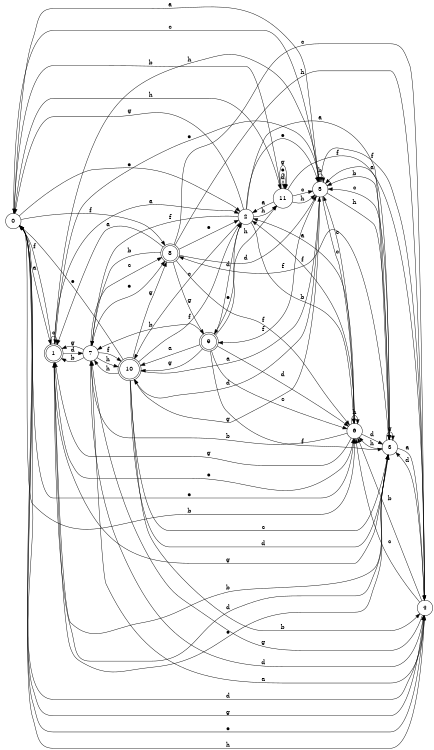 digraph n10_7 {
__start0 [label="" shape="none"];

rankdir=LR;
size="8,5";

s0 [style="filled", color="black", fillcolor="white" shape="circle", label="0"];
s1 [style="rounded,filled", color="black", fillcolor="white" shape="doublecircle", label="1"];
s2 [style="filled", color="black", fillcolor="white" shape="circle", label="2"];
s3 [style="filled", color="black", fillcolor="white" shape="circle", label="3"];
s4 [style="filled", color="black", fillcolor="white" shape="circle", label="4"];
s5 [style="filled", color="black", fillcolor="white" shape="circle", label="5"];
s6 [style="filled", color="black", fillcolor="white" shape="circle", label="6"];
s7 [style="filled", color="black", fillcolor="white" shape="circle", label="7"];
s8 [style="rounded,filled", color="black", fillcolor="white" shape="doublecircle", label="8"];
s9 [style="rounded,filled", color="black", fillcolor="white" shape="doublecircle", label="9"];
s10 [style="rounded,filled", color="black", fillcolor="white" shape="doublecircle", label="10"];
s11 [style="filled", color="black", fillcolor="white" shape="circle", label="11"];
s0 -> s1 [label="a"];
s0 -> s6 [label="b"];
s0 -> s5 [label="c"];
s0 -> s4 [label="d"];
s0 -> s2 [label="e"];
s0 -> s8 [label="f"];
s0 -> s4 [label="g"];
s0 -> s11 [label="h"];
s1 -> s2 [label="a"];
s1 -> s3 [label="b"];
s1 -> s1 [label="c"];
s1 -> s7 [label="d"];
s1 -> s6 [label="e"];
s1 -> s0 [label="f"];
s1 -> s3 [label="g"];
s1 -> s5 [label="h"];
s2 -> s3 [label="a"];
s2 -> s6 [label="b"];
s2 -> s10 [label="c"];
s2 -> s9 [label="d"];
s2 -> s5 [label="e"];
s2 -> s7 [label="f"];
s2 -> s0 [label="g"];
s2 -> s11 [label="h"];
s3 -> s4 [label="a"];
s3 -> s5 [label="b"];
s3 -> s5 [label="c"];
s3 -> s1 [label="d"];
s3 -> s1 [label="e"];
s3 -> s8 [label="f"];
s3 -> s3 [label="g"];
s3 -> s6 [label="h"];
s4 -> s5 [label="a"];
s4 -> s6 [label="b"];
s4 -> s6 [label="c"];
s4 -> s3 [label="d"];
s4 -> s0 [label="e"];
s4 -> s5 [label="f"];
s4 -> s7 [label="g"];
s4 -> s0 [label="h"];
s5 -> s0 [label="a"];
s5 -> s5 [label="b"];
s5 -> s6 [label="c"];
s5 -> s10 [label="d"];
s5 -> s1 [label="e"];
s5 -> s9 [label="f"];
s5 -> s10 [label="g"];
s5 -> s3 [label="h"];
s6 -> s2 [label="a"];
s6 -> s7 [label="b"];
s6 -> s5 [label="c"];
s6 -> s3 [label="d"];
s6 -> s0 [label="e"];
s6 -> s2 [label="f"];
s6 -> s1 [label="g"];
s6 -> s6 [label="h"];
s7 -> s4 [label="a"];
s7 -> s1 [label="b"];
s7 -> s8 [label="c"];
s7 -> s4 [label="d"];
s7 -> s8 [label="e"];
s7 -> s10 [label="f"];
s7 -> s1 [label="g"];
s7 -> s10 [label="h"];
s8 -> s1 [label="a"];
s8 -> s7 [label="b"];
s8 -> s4 [label="c"];
s8 -> s5 [label="d"];
s8 -> s2 [label="e"];
s8 -> s6 [label="f"];
s8 -> s9 [label="g"];
s8 -> s4 [label="h"];
s9 -> s10 [label="a"];
s9 -> s7 [label="b"];
s9 -> s6 [label="c"];
s9 -> s6 [label="d"];
s9 -> s2 [label="e"];
s9 -> s3 [label="f"];
s9 -> s10 [label="g"];
s9 -> s11 [label="h"];
s10 -> s5 [label="a"];
s10 -> s4 [label="b"];
s10 -> s3 [label="c"];
s10 -> s3 [label="d"];
s10 -> s0 [label="e"];
s10 -> s2 [label="f"];
s10 -> s8 [label="g"];
s10 -> s7 [label="h"];
s11 -> s2 [label="a"];
s11 -> s0 [label="b"];
s11 -> s5 [label="c"];
s11 -> s11 [label="d"];
s11 -> s11 [label="e"];
s11 -> s3 [label="f"];
s11 -> s11 [label="g"];
s11 -> s5 [label="h"];

}
